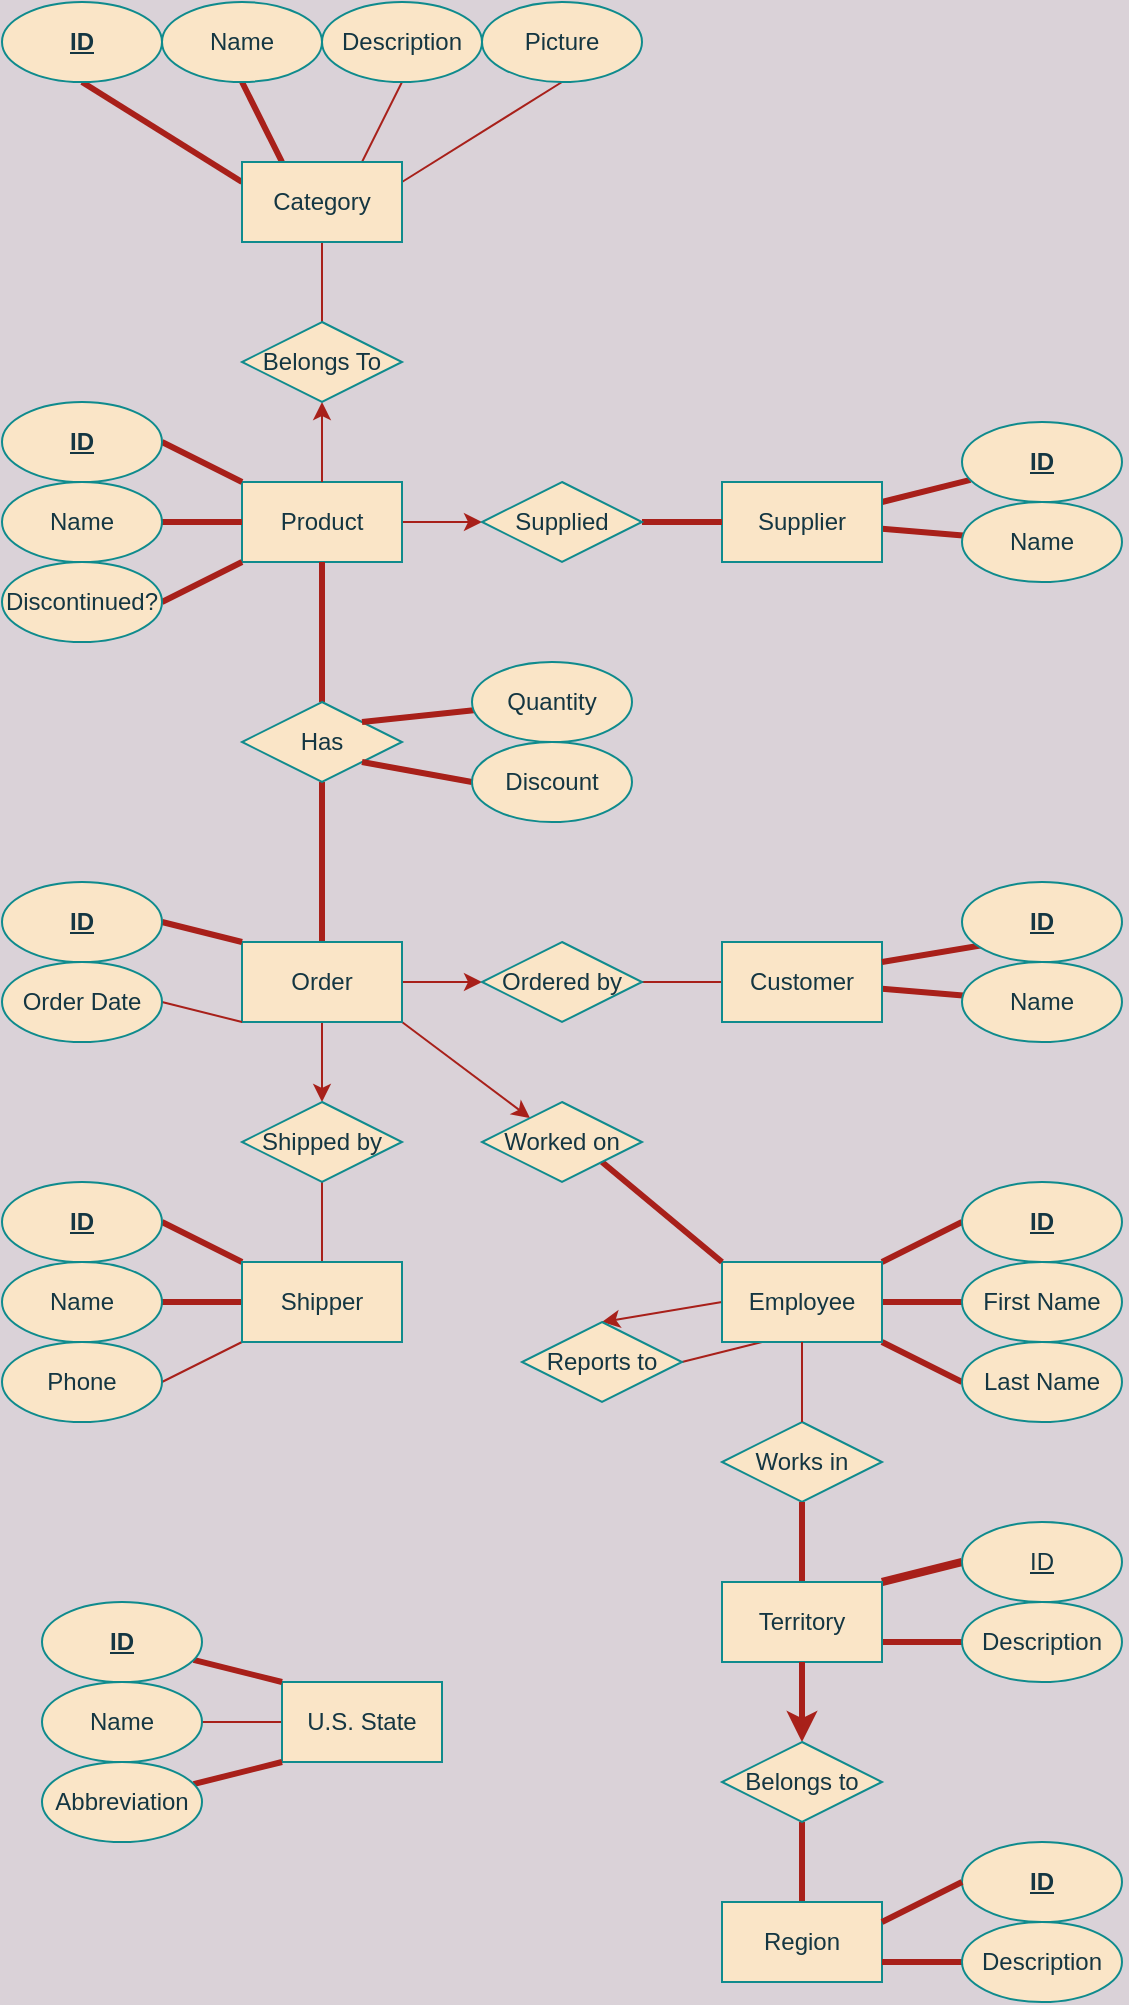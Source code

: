 <mxfile>
    <diagram id="SIc_my327JXkKtdNBkHx" name="Page-1">
        <mxGraphModel dx="1168" dy="1822" grid="1" gridSize="10" guides="1" tooltips="1" connect="1" arrows="1" fold="1" page="0" pageScale="1" pageWidth="850" pageHeight="1100" background="#DAD2D8" math="0" shadow="0">
            <root>
                <mxCell id="0"/>
                <mxCell id="1" parent="0"/>
                <mxCell id="254" value="" style="edgeStyle=orthogonalEdgeStyle;rounded=0;orthogonalLoop=1;jettySize=auto;html=1;startArrow=none;startFill=0;endArrow=classic;endFill=1;strokeWidth=1;labelBackgroundColor=#DAD2D8;strokeColor=#A8201A;fontColor=#143642;" edge="1" parent="1" source="72" target="230">
                    <mxGeometry relative="1" as="geometry"/>
                </mxCell>
                <mxCell id="72" value="Product" style="rounded=0;whiteSpace=wrap;html=1;fillColor=#FAE5C7;strokeColor=#0F8B8D;fontColor=#143642;" parent="1" vertex="1">
                    <mxGeometry x="-480" y="-830" width="80" height="40" as="geometry"/>
                </mxCell>
                <mxCell id="84" style="edgeStyle=none;rounded=0;orthogonalLoop=1;jettySize=auto;html=1;exitX=1;exitY=0.5;exitDx=0;exitDy=0;entryX=0;entryY=0;entryDx=0;entryDy=0;startArrow=none;startFill=0;endArrow=none;endFill=0;strokeColor=#A8201A;strokeWidth=3;labelBackgroundColor=#DAD2D8;fontColor=#143642;" parent="1" source="79" target="72" edge="1">
                    <mxGeometry relative="1" as="geometry"/>
                </mxCell>
                <mxCell id="79" value="&lt;u&gt;&lt;b&gt;ID&lt;/b&gt;&lt;/u&gt;" style="ellipse;whiteSpace=wrap;html=1;fillColor=#FAE5C7;strokeColor=#0F8B8D;fontColor=#143642;" parent="1" vertex="1">
                    <mxGeometry x="-600" y="-870" width="80" height="40" as="geometry"/>
                </mxCell>
                <mxCell id="83" style="edgeStyle=none;rounded=0;orthogonalLoop=1;jettySize=auto;html=1;exitX=1;exitY=0.5;exitDx=0;exitDy=0;entryX=0;entryY=1;entryDx=0;entryDy=0;startArrow=none;startFill=0;endArrow=none;endFill=0;strokeColor=#A8201A;strokeWidth=3;labelBackgroundColor=#DAD2D8;fontColor=#143642;" parent="1" source="80" target="72" edge="1">
                    <mxGeometry relative="1" as="geometry"/>
                </mxCell>
                <mxCell id="80" value="Discontinued?" style="ellipse;whiteSpace=wrap;html=1;fillColor=#FAE5C7;strokeColor=#0F8B8D;fontColor=#143642;" parent="1" vertex="1">
                    <mxGeometry x="-600" y="-790" width="80" height="40" as="geometry"/>
                </mxCell>
                <mxCell id="82" style="edgeStyle=none;rounded=0;orthogonalLoop=1;jettySize=auto;html=1;exitX=1;exitY=0.5;exitDx=0;exitDy=0;entryX=0;entryY=0.5;entryDx=0;entryDy=0;startArrow=none;startFill=0;endArrow=none;endFill=0;strokeColor=#A8201A;strokeWidth=3;labelBackgroundColor=#DAD2D8;fontColor=#143642;" parent="1" source="81" target="72" edge="1">
                    <mxGeometry relative="1" as="geometry"/>
                </mxCell>
                <mxCell id="81" value="Name" style="ellipse;whiteSpace=wrap;html=1;fillColor=#FAE5C7;strokeColor=#0F8B8D;fontColor=#143642;" parent="1" vertex="1">
                    <mxGeometry x="-600" y="-830" width="80" height="40" as="geometry"/>
                </mxCell>
                <mxCell id="115" value="" style="edgeStyle=orthogonalEdgeStyle;rounded=0;orthogonalLoop=1;jettySize=auto;html=1;endArrow=none;endFill=0;startArrow=classic;startFill=1;labelBackgroundColor=#DAD2D8;strokeColor=#A8201A;fontColor=#143642;" parent="1" source="93" target="72" edge="1">
                    <mxGeometry relative="1" as="geometry"/>
                </mxCell>
                <mxCell id="116" value="" style="edgeStyle=orthogonalEdgeStyle;rounded=0;orthogonalLoop=1;jettySize=auto;html=1;endArrow=none;endFill=0;labelBackgroundColor=#DAD2D8;strokeColor=#A8201A;fontColor=#143642;" parent="1" source="93" target="95" edge="1">
                    <mxGeometry relative="1" as="geometry"/>
                </mxCell>
                <mxCell id="93" value="Belongs To" style="rhombus;whiteSpace=wrap;html=1;fillColor=#FAE5C7;strokeColor=#0F8B8D;fontColor=#143642;" parent="1" vertex="1">
                    <mxGeometry x="-480" y="-910" width="80" height="40" as="geometry"/>
                </mxCell>
                <mxCell id="100" style="edgeStyle=none;rounded=0;orthogonalLoop=1;jettySize=auto;html=1;exitX=0.25;exitY=0;exitDx=0;exitDy=0;entryX=0.5;entryY=1;entryDx=0;entryDy=0;startArrow=none;startFill=0;endArrow=none;endFill=0;strokeColor=#A8201A;strokeWidth=3;labelBackgroundColor=#DAD2D8;fontColor=#143642;" parent="1" source="95" target="98" edge="1">
                    <mxGeometry relative="1" as="geometry"/>
                </mxCell>
                <mxCell id="101" style="edgeStyle=none;rounded=0;orthogonalLoop=1;jettySize=auto;html=1;exitX=0.75;exitY=0;exitDx=0;exitDy=0;entryX=0.5;entryY=1;entryDx=0;entryDy=0;startArrow=none;startFill=0;endArrow=none;endFill=0;strokeColor=#A8201A;strokeWidth=1;labelBackgroundColor=#DAD2D8;fontColor=#143642;" parent="1" source="95" target="97" edge="1">
                    <mxGeometry relative="1" as="geometry"/>
                </mxCell>
                <mxCell id="102" style="edgeStyle=none;rounded=0;orthogonalLoop=1;jettySize=auto;html=1;exitX=1;exitY=0.25;exitDx=0;exitDy=0;entryX=0.5;entryY=1;entryDx=0;entryDy=0;startArrow=none;startFill=0;endArrow=none;endFill=0;strokeColor=#A8201A;strokeWidth=1;labelBackgroundColor=#DAD2D8;fontColor=#143642;" parent="1" source="95" target="99" edge="1">
                    <mxGeometry relative="1" as="geometry"/>
                </mxCell>
                <mxCell id="103" style="edgeStyle=none;rounded=0;orthogonalLoop=1;jettySize=auto;html=1;exitX=0;exitY=0.25;exitDx=0;exitDy=0;entryX=0.5;entryY=1;entryDx=0;entryDy=0;startArrow=none;startFill=0;endArrow=none;endFill=0;strokeColor=#A8201A;strokeWidth=3;labelBackgroundColor=#DAD2D8;fontColor=#143642;" parent="1" source="95" target="96" edge="1">
                    <mxGeometry relative="1" as="geometry"/>
                </mxCell>
                <mxCell id="95" value="Category" style="rounded=0;whiteSpace=wrap;html=1;fillColor=#FAE5C7;strokeColor=#0F8B8D;fontColor=#143642;" parent="1" vertex="1">
                    <mxGeometry x="-480" y="-990" width="80" height="40" as="geometry"/>
                </mxCell>
                <mxCell id="96" value="&lt;u&gt;&lt;b&gt;ID&lt;/b&gt;&lt;/u&gt;" style="ellipse;whiteSpace=wrap;html=1;fillColor=#FAE5C7;strokeColor=#0F8B8D;fontColor=#143642;" parent="1" vertex="1">
                    <mxGeometry x="-600" y="-1070" width="80" height="40" as="geometry"/>
                </mxCell>
                <mxCell id="97" value="Description" style="ellipse;whiteSpace=wrap;html=1;fillColor=#FAE5C7;strokeColor=#0F8B8D;fontColor=#143642;" parent="1" vertex="1">
                    <mxGeometry x="-440" y="-1070" width="80" height="40" as="geometry"/>
                </mxCell>
                <mxCell id="98" value="Name" style="ellipse;whiteSpace=wrap;html=1;fillColor=#FAE5C7;strokeColor=#0F8B8D;fontColor=#143642;" parent="1" vertex="1">
                    <mxGeometry x="-520" y="-1070" width="80" height="40" as="geometry"/>
                </mxCell>
                <mxCell id="99" value="Picture" style="ellipse;whiteSpace=wrap;html=1;fillColor=#FAE5C7;strokeColor=#0F8B8D;fontColor=#143642;" parent="1" vertex="1">
                    <mxGeometry x="-360" y="-1070" width="80" height="40" as="geometry"/>
                </mxCell>
                <mxCell id="201" value="" style="edgeStyle=orthogonalEdgeStyle;rounded=0;orthogonalLoop=1;jettySize=auto;html=1;endArrow=none;endFill=0;strokeWidth=1;labelBackgroundColor=#DAD2D8;strokeColor=#A8201A;fontColor=#143642;" edge="1" parent="1" source="121" target="135">
                    <mxGeometry relative="1" as="geometry"/>
                </mxCell>
                <mxCell id="225" value="" style="edgeStyle=none;rounded=0;orthogonalLoop=1;jettySize=auto;html=1;endArrow=none;endFill=0;strokeWidth=3;labelBackgroundColor=#DAD2D8;strokeColor=#A8201A;fontColor=#143642;" edge="1" parent="1" source="121" target="127">
                    <mxGeometry relative="1" as="geometry"/>
                </mxCell>
                <mxCell id="121" value="Customer" style="rounded=0;whiteSpace=wrap;html=1;fillColor=#FAE5C7;strokeColor=#0F8B8D;fontColor=#143642;" vertex="1" parent="1">
                    <mxGeometry x="-240" y="-600" width="80" height="40" as="geometry"/>
                </mxCell>
                <mxCell id="122" style="edgeStyle=none;rounded=0;orthogonalLoop=1;jettySize=auto;html=1;exitX=1;exitY=0.5;exitDx=0;exitDy=0;entryX=1;entryY=0.25;entryDx=0;entryDy=0;startArrow=none;startFill=0;endArrow=none;endFill=0;strokeColor=#A8201A;strokeWidth=3;labelBackgroundColor=#DAD2D8;fontColor=#143642;" edge="1" parent="1" source="123" target="121">
                    <mxGeometry relative="1" as="geometry"/>
                </mxCell>
                <mxCell id="123" value="&lt;u&gt;&lt;b&gt;ID&lt;/b&gt;&lt;/u&gt;" style="ellipse;whiteSpace=wrap;html=1;fillColor=#FAE5C7;strokeColor=#0F8B8D;fontColor=#143642;" vertex="1" parent="1">
                    <mxGeometry x="-120" y="-630" width="80" height="40" as="geometry"/>
                </mxCell>
                <mxCell id="127" value="Name" style="ellipse;whiteSpace=wrap;html=1;fillColor=#FAE5C7;strokeColor=#0F8B8D;fontColor=#143642;" vertex="1" parent="1">
                    <mxGeometry x="-120" y="-590" width="80" height="40" as="geometry"/>
                </mxCell>
                <mxCell id="205" value="" style="edgeStyle=orthogonalEdgeStyle;rounded=0;orthogonalLoop=1;jettySize=auto;html=1;endArrow=classic;endFill=1;strokeWidth=1;startArrow=none;startFill=0;labelBackgroundColor=#DAD2D8;strokeColor=#A8201A;fontColor=#143642;" edge="1" parent="1" source="129" target="204">
                    <mxGeometry relative="1" as="geometry"/>
                </mxCell>
                <mxCell id="210" style="rounded=0;orthogonalLoop=1;jettySize=auto;html=1;exitX=1;exitY=1;exitDx=0;exitDy=0;endArrow=classic;endFill=1;strokeWidth=1;labelBackgroundColor=#DAD2D8;strokeColor=#A8201A;fontColor=#143642;" edge="1" parent="1" source="129" target="207">
                    <mxGeometry relative="1" as="geometry"/>
                </mxCell>
                <mxCell id="213" value="" style="edgeStyle=orthogonalEdgeStyle;rounded=0;orthogonalLoop=1;jettySize=auto;html=1;startArrow=none;startFill=0;endArrow=none;endFill=0;strokeWidth=3;labelBackgroundColor=#DAD2D8;strokeColor=#A8201A;fontColor=#143642;" edge="1" parent="1" source="129" target="212">
                    <mxGeometry relative="1" as="geometry"/>
                </mxCell>
                <mxCell id="238" value="" style="edgeStyle=none;rounded=0;orthogonalLoop=1;jettySize=auto;html=1;endArrow=classic;endFill=1;strokeWidth=1;labelBackgroundColor=#DAD2D8;strokeColor=#A8201A;fontColor=#143642;" edge="1" parent="1" source="129" target="135">
                    <mxGeometry relative="1" as="geometry"/>
                </mxCell>
                <mxCell id="129" value="Order" style="rounded=0;whiteSpace=wrap;html=1;fillColor=#FAE5C7;strokeColor=#0F8B8D;fontColor=#143642;" vertex="1" parent="1">
                    <mxGeometry x="-480" y="-600" width="80" height="40" as="geometry"/>
                </mxCell>
                <mxCell id="130" style="edgeStyle=none;rounded=0;orthogonalLoop=1;jettySize=auto;html=1;exitX=1;exitY=0.5;exitDx=0;exitDy=0;startArrow=none;startFill=0;endArrow=none;endFill=0;strokeColor=#A8201A;strokeWidth=3;entryX=0;entryY=0;entryDx=0;entryDy=0;labelBackgroundColor=#DAD2D8;fontColor=#143642;" edge="1" parent="1" source="131" target="129">
                    <mxGeometry relative="1" as="geometry">
                        <mxPoint x="-480" y="-600" as="targetPoint"/>
                    </mxGeometry>
                </mxCell>
                <mxCell id="131" value="&lt;u&gt;&lt;b&gt;ID&lt;/b&gt;&lt;/u&gt;" style="ellipse;whiteSpace=wrap;html=1;fillColor=#FAE5C7;strokeColor=#0F8B8D;fontColor=#143642;" vertex="1" parent="1">
                    <mxGeometry x="-600" y="-630" width="80" height="40" as="geometry"/>
                </mxCell>
                <mxCell id="253" style="edgeStyle=none;rounded=0;orthogonalLoop=1;jettySize=auto;html=1;entryX=0;entryY=1;entryDx=0;entryDy=0;endArrow=none;endFill=0;strokeWidth=1;exitX=1;exitY=0.5;exitDx=0;exitDy=0;labelBackgroundColor=#DAD2D8;strokeColor=#A8201A;fontColor=#143642;" edge="1" parent="1" source="133" target="129">
                    <mxGeometry relative="1" as="geometry"/>
                </mxCell>
                <mxCell id="133" value="Order Date" style="ellipse;whiteSpace=wrap;html=1;fillColor=#FAE5C7;strokeColor=#0F8B8D;fontColor=#143642;" vertex="1" parent="1">
                    <mxGeometry x="-600" y="-590" width="80" height="40" as="geometry"/>
                </mxCell>
                <mxCell id="206" value="" style="edgeStyle=none;rounded=0;orthogonalLoop=1;jettySize=auto;html=1;endArrow=none;endFill=0;strokeWidth=1;labelBackgroundColor=#DAD2D8;strokeColor=#A8201A;fontColor=#143642;" edge="1" parent="1" source="136" target="204">
                    <mxGeometry relative="1" as="geometry"/>
                </mxCell>
                <mxCell id="242" value="" style="edgeStyle=none;rounded=0;orthogonalLoop=1;jettySize=auto;html=1;endArrow=none;endFill=0;strokeWidth=3;labelBackgroundColor=#DAD2D8;strokeColor=#A8201A;fontColor=#143642;" edge="1" parent="1" source="138" target="136">
                    <mxGeometry relative="1" as="geometry"/>
                </mxCell>
                <mxCell id="138" value="Name" style="ellipse;whiteSpace=wrap;html=1;fillColor=#FAE5C7;strokeColor=#0F8B8D;fontColor=#143642;" vertex="1" parent="1">
                    <mxGeometry x="-600" y="-440" width="80" height="40" as="geometry"/>
                </mxCell>
                <mxCell id="141" style="edgeStyle=none;rounded=0;orthogonalLoop=1;jettySize=auto;html=1;exitX=1;exitY=0.5;exitDx=0;exitDy=0;entryX=0;entryY=1;entryDx=0;entryDy=0;startArrow=none;startFill=0;endArrow=none;endFill=0;strokeColor=#A8201A;strokeWidth=1;labelBackgroundColor=#DAD2D8;fontColor=#143642;" edge="1" parent="1" source="142" target="136">
                    <mxGeometry relative="1" as="geometry"/>
                </mxCell>
                <mxCell id="142" value="Phone" style="ellipse;whiteSpace=wrap;html=1;fillColor=#FAE5C7;strokeColor=#0F8B8D;fontColor=#143642;" vertex="1" parent="1">
                    <mxGeometry x="-600" y="-400" width="80" height="40" as="geometry"/>
                </mxCell>
                <mxCell id="245" value="" style="edgeStyle=none;rounded=0;orthogonalLoop=1;jettySize=auto;html=1;endArrow=none;endFill=0;strokeWidth=3;exitX=0;exitY=0.5;exitDx=0;exitDy=0;labelBackgroundColor=#DAD2D8;strokeColor=#A8201A;fontColor=#143642;" edge="1" parent="1" source="146" target="144">
                    <mxGeometry relative="1" as="geometry"/>
                </mxCell>
                <mxCell id="146" value="&lt;u&gt;&lt;b&gt;ID&lt;/b&gt;&lt;/u&gt;" style="ellipse;whiteSpace=wrap;html=1;fillColor=#FAE5C7;strokeColor=#0F8B8D;fontColor=#143642;" vertex="1" parent="1">
                    <mxGeometry x="-120" y="-480" width="80" height="40" as="geometry"/>
                </mxCell>
                <mxCell id="247" style="edgeStyle=none;rounded=0;orthogonalLoop=1;jettySize=auto;html=1;entryX=1;entryY=1;entryDx=0;entryDy=0;endArrow=none;endFill=0;strokeWidth=3;exitX=0;exitY=0.5;exitDx=0;exitDy=0;labelBackgroundColor=#DAD2D8;strokeColor=#A8201A;fontColor=#143642;" edge="1" parent="1" source="148" target="144">
                    <mxGeometry relative="1" as="geometry"/>
                </mxCell>
                <mxCell id="148" value="Last Name" style="ellipse;whiteSpace=wrap;html=1;fillColor=#FAE5C7;strokeColor=#0F8B8D;fontColor=#143642;" vertex="1" parent="1">
                    <mxGeometry x="-120" y="-400" width="80" height="40" as="geometry"/>
                </mxCell>
                <mxCell id="149" style="edgeStyle=none;rounded=0;orthogonalLoop=1;jettySize=auto;html=1;exitX=1;exitY=0.5;exitDx=0;exitDy=0;startArrow=none;startFill=0;endArrow=none;endFill=0;strokeColor=#A8201A;strokeWidth=3;entryX=1;entryY=0.5;entryDx=0;entryDy=0;labelBackgroundColor=#DAD2D8;fontColor=#143642;" edge="1" parent="1" source="150" target="144">
                    <mxGeometry relative="1" as="geometry">
                        <mxPoint x="-155" y="-420" as="targetPoint"/>
                    </mxGeometry>
                </mxCell>
                <mxCell id="150" value="First Name" style="ellipse;whiteSpace=wrap;html=1;fillColor=#FAE5C7;strokeColor=#0F8B8D;fontColor=#143642;" vertex="1" parent="1">
                    <mxGeometry x="-120" y="-440" width="80" height="40" as="geometry"/>
                </mxCell>
                <mxCell id="227" value="" style="edgeStyle=none;rounded=0;orthogonalLoop=1;jettySize=auto;html=1;endArrow=none;endFill=0;strokeWidth=3;labelBackgroundColor=#DAD2D8;strokeColor=#A8201A;fontColor=#143642;" edge="1" parent="1" source="152" target="154">
                    <mxGeometry relative="1" as="geometry"/>
                </mxCell>
                <mxCell id="234" value="" style="edgeStyle=none;rounded=0;orthogonalLoop=1;jettySize=auto;html=1;endArrow=none;endFill=0;strokeWidth=3;labelBackgroundColor=#DAD2D8;strokeColor=#A8201A;fontColor=#143642;" edge="1" parent="1" source="152" target="233">
                    <mxGeometry relative="1" as="geometry"/>
                </mxCell>
                <mxCell id="152" value="Supplier" style="rounded=0;whiteSpace=wrap;html=1;fillColor=#FAE5C7;strokeColor=#0F8B8D;fontColor=#143642;" vertex="1" parent="1">
                    <mxGeometry x="-240" y="-830" width="80" height="40" as="geometry"/>
                </mxCell>
                <mxCell id="154" value="&lt;u&gt;&lt;b&gt;ID&lt;/b&gt;&lt;/u&gt;" style="ellipse;whiteSpace=wrap;html=1;fillColor=#FAE5C7;strokeColor=#0F8B8D;fontColor=#143642;" vertex="1" parent="1">
                    <mxGeometry x="-120" y="-860" width="80" height="40" as="geometry"/>
                </mxCell>
                <mxCell id="195" style="edgeStyle=orthogonalEdgeStyle;rounded=0;orthogonalLoop=1;jettySize=auto;html=1;endArrow=none;endFill=0;strokeWidth=1;labelBackgroundColor=#DAD2D8;strokeColor=#A8201A;fontColor=#143642;" edge="1" parent="1" source="158" target="179">
                    <mxGeometry relative="1" as="geometry"/>
                </mxCell>
                <mxCell id="188" style="rounded=0;orthogonalLoop=1;jettySize=auto;html=1;exitX=1;exitY=0;exitDx=0;exitDy=0;entryX=0;entryY=0.5;entryDx=0;entryDy=0;endArrow=none;endFill=0;strokeWidth=4;labelBackgroundColor=#DAD2D8;strokeColor=#A8201A;fontColor=#143642;" edge="1" parent="1" source="160" target="185">
                    <mxGeometry relative="1" as="geometry"/>
                </mxCell>
                <mxCell id="163" style="edgeStyle=none;rounded=0;orthogonalLoop=1;jettySize=auto;html=1;exitX=0;exitY=0.5;exitDx=0;exitDy=0;entryX=1;entryY=0.75;entryDx=0;entryDy=0;startArrow=none;startFill=0;endArrow=none;endFill=0;strokeColor=#A8201A;strokeWidth=3;labelBackgroundColor=#DAD2D8;fontColor=#143642;" edge="1" parent="1" source="164" target="160">
                    <mxGeometry relative="1" as="geometry"/>
                </mxCell>
                <mxCell id="164" value="Description" style="ellipse;whiteSpace=wrap;html=1;fillColor=#FAE5C7;strokeColor=#0F8B8D;fontColor=#143642;" vertex="1" parent="1">
                    <mxGeometry x="-120" y="-270" width="80" height="40" as="geometry"/>
                </mxCell>
                <mxCell id="221" value="" style="edgeStyle=none;rounded=0;orthogonalLoop=1;jettySize=auto;html=1;endArrow=none;endFill=0;strokeWidth=3;labelBackgroundColor=#DAD2D8;strokeColor=#A8201A;fontColor=#143642;" edge="1" parent="1" source="169" target="216">
                    <mxGeometry relative="1" as="geometry"/>
                </mxCell>
                <mxCell id="169" value="Region" style="rounded=0;whiteSpace=wrap;html=1;fillColor=#FAE5C7;strokeColor=#0F8B8D;fontColor=#143642;" vertex="1" parent="1">
                    <mxGeometry x="-240" y="-120" width="80" height="40" as="geometry"/>
                </mxCell>
                <mxCell id="239" style="rounded=0;orthogonalLoop=1;jettySize=auto;html=1;exitX=0;exitY=0.5;exitDx=0;exitDy=0;entryX=0.5;entryY=0;entryDx=0;entryDy=0;endArrow=classic;endFill=1;strokeWidth=1;startArrow=none;startFill=0;labelBackgroundColor=#DAD2D8;strokeColor=#A8201A;fontColor=#143642;" edge="1" parent="1" source="144" target="235">
                    <mxGeometry relative="1" as="geometry"/>
                </mxCell>
                <mxCell id="241" style="rounded=0;orthogonalLoop=1;jettySize=auto;html=1;exitX=0.25;exitY=1;exitDx=0;exitDy=0;entryX=1;entryY=0.5;entryDx=0;entryDy=0;startArrow=none;startFill=0;endArrow=none;endFill=0;labelBackgroundColor=#DAD2D8;strokeColor=#A8201A;fontColor=#143642;" edge="1" parent="1" source="144" target="235">
                    <mxGeometry relative="1" as="geometry"/>
                </mxCell>
                <mxCell id="144" value="Employee" style="rounded=0;whiteSpace=wrap;html=1;fillColor=#FAE5C7;strokeColor=#0F8B8D;fontColor=#143642;" vertex="1" parent="1">
                    <mxGeometry x="-240" y="-440" width="80" height="40" as="geometry"/>
                </mxCell>
                <mxCell id="178" value="" style="rounded=0;orthogonalLoop=1;jettySize=auto;html=1;endArrow=none;endFill=0;strokeWidth=3;exitX=1;exitY=0.5;exitDx=0;exitDy=0;entryX=1;entryY=0.75;entryDx=0;entryDy=0;labelBackgroundColor=#DAD2D8;strokeColor=#A8201A;fontColor=#143642;" edge="1" parent="1" source="171" target="169">
                    <mxGeometry relative="1" as="geometry"/>
                </mxCell>
                <mxCell id="179" value="U.S. State" style="rounded=0;whiteSpace=wrap;html=1;fillColor=#FAE5C7;strokeColor=#0F8B8D;fontColor=#143642;" vertex="1" parent="1">
                    <mxGeometry x="-460" y="-230" width="80" height="40" as="geometry"/>
                </mxCell>
                <mxCell id="171" value="Description" style="ellipse;whiteSpace=wrap;html=1;fillColor=#FAE5C7;strokeColor=#0F8B8D;fontColor=#143642;" vertex="1" parent="1">
                    <mxGeometry x="-120" y="-110" width="80" height="40" as="geometry"/>
                </mxCell>
                <mxCell id="196" style="rounded=0;orthogonalLoop=1;jettySize=auto;html=1;entryX=0;entryY=1;entryDx=0;entryDy=0;endArrow=none;endFill=0;strokeWidth=3;labelBackgroundColor=#DAD2D8;strokeColor=#A8201A;fontColor=#143642;" edge="1" parent="1" source="182" target="179">
                    <mxGeometry relative="1" as="geometry"/>
                </mxCell>
                <mxCell id="211" style="rounded=0;orthogonalLoop=1;jettySize=auto;html=1;exitX=1;exitY=1;exitDx=0;exitDy=0;entryX=0;entryY=0;entryDx=0;entryDy=0;endArrow=none;endFill=0;strokeWidth=3;labelBackgroundColor=#DAD2D8;strokeColor=#A8201A;fontColor=#143642;" edge="1" parent="1" source="207" target="144">
                    <mxGeometry relative="1" as="geometry"/>
                </mxCell>
                <mxCell id="207" value="Worked on" style="rhombus;whiteSpace=wrap;html=1;fillColor=#FAE5C7;strokeColor=#0F8B8D;fontColor=#143642;" vertex="1" parent="1">
                    <mxGeometry x="-360" y="-520" width="80" height="40" as="geometry"/>
                </mxCell>
                <mxCell id="182" value="Abbreviation" style="ellipse;whiteSpace=wrap;html=1;fillColor=#FAE5C7;strokeColor=#0F8B8D;fontColor=#143642;" vertex="1" parent="1">
                    <mxGeometry x="-580" y="-190" width="80" height="40" as="geometry"/>
                </mxCell>
                <mxCell id="198" value="Works in" style="rhombus;whiteSpace=wrap;html=1;fillColor=#FAE5C7;strokeColor=#0F8B8D;fontColor=#143642;" vertex="1" parent="1">
                    <mxGeometry x="-240" y="-360" width="80" height="40" as="geometry"/>
                </mxCell>
                <mxCell id="185" value="&lt;u&gt;ID&lt;/u&gt;" style="ellipse;whiteSpace=wrap;html=1;fillColor=#FAE5C7;strokeColor=#0F8B8D;fontColor=#143642;" vertex="1" parent="1">
                    <mxGeometry x="-120" y="-310" width="80" height="40" as="geometry"/>
                </mxCell>
                <mxCell id="186" style="edgeStyle=none;rounded=0;orthogonalLoop=1;jettySize=auto;html=1;exitX=1;exitY=0.5;exitDx=0;exitDy=0;entryX=0;entryY=0;entryDx=0;entryDy=0;startArrow=none;startFill=0;endArrow=none;endFill=0;strokeColor=#A8201A;strokeWidth=3;labelBackgroundColor=#DAD2D8;fontColor=#143642;" edge="1" parent="1" source="187" target="136">
                    <mxGeometry relative="1" as="geometry">
                        <mxPoint x="-510" y="-480" as="targetPoint"/>
                    </mxGeometry>
                </mxCell>
                <mxCell id="187" value="&lt;u&gt;&lt;b&gt;ID&lt;/b&gt;&lt;/u&gt;" style="ellipse;whiteSpace=wrap;html=1;fillColor=#FAE5C7;strokeColor=#0F8B8D;fontColor=#143642;" vertex="1" parent="1">
                    <mxGeometry x="-600" y="-480" width="80" height="40" as="geometry"/>
                </mxCell>
                <mxCell id="197" style="edgeStyle=none;rounded=0;orthogonalLoop=1;jettySize=auto;html=1;entryX=0;entryY=0;entryDx=0;entryDy=0;endArrow=none;endFill=0;strokeWidth=3;labelBackgroundColor=#DAD2D8;strokeColor=#A8201A;fontColor=#143642;" edge="1" parent="1" source="190" target="179">
                    <mxGeometry relative="1" as="geometry"/>
                </mxCell>
                <mxCell id="204" value="Shipped by" style="rhombus;whiteSpace=wrap;html=1;fillColor=#FAE5C7;strokeColor=#0F8B8D;fontColor=#143642;" vertex="1" parent="1">
                    <mxGeometry x="-480" y="-520" width="80" height="40" as="geometry"/>
                </mxCell>
                <mxCell id="199" style="edgeStyle=orthogonalEdgeStyle;rounded=0;orthogonalLoop=1;jettySize=auto;html=1;exitX=0.5;exitY=0;exitDx=0;exitDy=0;entryX=0.5;entryY=1;entryDx=0;entryDy=0;endArrow=none;endFill=0;strokeWidth=3;labelBackgroundColor=#DAD2D8;strokeColor=#A8201A;fontColor=#143642;" edge="1" parent="1" source="160" target="198">
                    <mxGeometry relative="1" as="geometry"/>
                </mxCell>
                <mxCell id="135" value="Ordered by" style="rhombus;whiteSpace=wrap;html=1;fillColor=#FAE5C7;strokeColor=#0F8B8D;fontColor=#143642;" vertex="1" parent="1">
                    <mxGeometry x="-360" y="-600" width="80" height="40" as="geometry"/>
                </mxCell>
                <mxCell id="202" style="edgeStyle=orthogonalEdgeStyle;rounded=0;orthogonalLoop=1;jettySize=auto;html=1;exitX=0.5;exitY=0;exitDx=0;exitDy=0;entryX=0.5;entryY=1;entryDx=0;entryDy=0;endArrow=none;endFill=0;strokeWidth=1;labelBackgroundColor=#DAD2D8;strokeColor=#A8201A;fontColor=#143642;" edge="1" parent="1" source="198" target="144">
                    <mxGeometry relative="1" as="geometry"/>
                </mxCell>
                <mxCell id="158" value="Name" style="ellipse;whiteSpace=wrap;html=1;fillColor=#FAE5C7;strokeColor=#0F8B8D;fontColor=#143642;" vertex="1" parent="1">
                    <mxGeometry x="-580" y="-230" width="80" height="40" as="geometry"/>
                </mxCell>
                <mxCell id="160" value="Territory" style="rounded=0;whiteSpace=wrap;html=1;fillColor=#FAE5C7;strokeColor=#0F8B8D;fontColor=#143642;" vertex="1" parent="1">
                    <mxGeometry x="-240" y="-280" width="80" height="40" as="geometry"/>
                </mxCell>
                <mxCell id="136" value="Shipper" style="rounded=0;whiteSpace=wrap;html=1;fillColor=#FAE5C7;strokeColor=#0F8B8D;fontColor=#143642;" vertex="1" parent="1">
                    <mxGeometry x="-480" y="-440" width="80" height="40" as="geometry"/>
                </mxCell>
                <mxCell id="208" value="&lt;b&gt;&lt;u&gt;ID&lt;/u&gt;&lt;/b&gt;" style="ellipse;whiteSpace=wrap;html=1;fillColor=#FAE5C7;strokeColor=#0F8B8D;fontColor=#143642;" vertex="1" parent="1">
                    <mxGeometry x="-120" y="-150" width="80" height="40" as="geometry"/>
                </mxCell>
                <mxCell id="209" style="rounded=0;orthogonalLoop=1;jettySize=auto;html=1;entryX=1;entryY=0.25;entryDx=0;entryDy=0;startArrow=none;startFill=0;endArrow=none;endFill=0;strokeWidth=3;exitX=0;exitY=0.5;exitDx=0;exitDy=0;labelBackgroundColor=#DAD2D8;strokeColor=#A8201A;fontColor=#143642;" edge="1" parent="1" source="208" target="169">
                    <mxGeometry relative="1" as="geometry"/>
                </mxCell>
                <mxCell id="190" value="&lt;b&gt;&lt;u&gt;ID&lt;/u&gt;&lt;/b&gt;" style="ellipse;whiteSpace=wrap;html=1;fillColor=#FAE5C7;strokeColor=#0F8B8D;fontColor=#143642;" vertex="1" parent="1">
                    <mxGeometry x="-580" y="-270" width="80" height="40" as="geometry"/>
                </mxCell>
                <mxCell id="215" style="edgeStyle=orthogonalEdgeStyle;rounded=0;orthogonalLoop=1;jettySize=auto;html=1;exitX=0.5;exitY=0;exitDx=0;exitDy=0;entryX=0.5;entryY=1;entryDx=0;entryDy=0;startArrow=none;startFill=0;endArrow=none;endFill=0;strokeWidth=3;labelBackgroundColor=#DAD2D8;strokeColor=#A8201A;fontColor=#143642;" edge="1" parent="1" source="212" target="72">
                    <mxGeometry relative="1" as="geometry">
                        <mxPoint x="-440" y="-750" as="sourcePoint"/>
                    </mxGeometry>
                </mxCell>
                <mxCell id="212" value="Has" style="rhombus;whiteSpace=wrap;html=1;fillColor=#FAE5C7;strokeColor=#0F8B8D;fontColor=#143642;" vertex="1" parent="1">
                    <mxGeometry x="-480" y="-720" width="80" height="40" as="geometry"/>
                </mxCell>
                <mxCell id="218" value="" style="edgeStyle=none;rounded=0;orthogonalLoop=1;jettySize=auto;html=1;endArrow=none;endFill=0;strokeWidth=3;startArrow=classic;startFill=1;labelBackgroundColor=#DAD2D8;strokeColor=#A8201A;fontColor=#143642;" edge="1" parent="1" source="216" target="160">
                    <mxGeometry relative="1" as="geometry"/>
                </mxCell>
                <mxCell id="216" value="Belongs to" style="rhombus;whiteSpace=wrap;html=1;fillColor=#FAE5C7;strokeColor=#0F8B8D;fontColor=#143642;" vertex="1" parent="1">
                    <mxGeometry x="-240" y="-200" width="80" height="40" as="geometry"/>
                </mxCell>
                <mxCell id="255" value="" style="edgeStyle=none;rounded=0;orthogonalLoop=1;jettySize=auto;html=1;endArrow=none;endFill=0;strokeWidth=3;labelBackgroundColor=#DAD2D8;strokeColor=#A8201A;fontColor=#143642;" edge="1" parent="1" source="230" target="152">
                    <mxGeometry relative="1" as="geometry"/>
                </mxCell>
                <mxCell id="230" value="Supplied" style="rhombus;whiteSpace=wrap;html=1;fillColor=#FAE5C7;strokeColor=#0F8B8D;fontColor=#143642;" vertex="1" parent="1">
                    <mxGeometry x="-360" y="-830" width="80" height="40" as="geometry"/>
                </mxCell>
                <mxCell id="233" value="Name" style="ellipse;whiteSpace=wrap;html=1;fillColor=#FAE5C7;strokeColor=#0F8B8D;fontColor=#143642;" vertex="1" parent="1">
                    <mxGeometry x="-120" y="-820" width="80" height="40" as="geometry"/>
                </mxCell>
                <mxCell id="235" value="Reports to" style="rhombus;whiteSpace=wrap;html=1;fillColor=#FAE5C7;strokeColor=#0F8B8D;fontColor=#143642;" vertex="1" parent="1">
                    <mxGeometry x="-340" y="-410" width="80" height="40" as="geometry"/>
                </mxCell>
                <mxCell id="252" style="edgeStyle=none;rounded=0;orthogonalLoop=1;jettySize=auto;html=1;entryX=1;entryY=0;entryDx=0;entryDy=0;endArrow=none;endFill=0;strokeWidth=3;labelBackgroundColor=#DAD2D8;strokeColor=#A8201A;fontColor=#143642;" edge="1" parent="1" source="248" target="212">
                    <mxGeometry relative="1" as="geometry">
                        <mxPoint x="-245" y="-710" as="targetPoint"/>
                    </mxGeometry>
                </mxCell>
                <mxCell id="248" value="Quantity" style="ellipse;whiteSpace=wrap;html=1;fillColor=#FAE5C7;strokeColor=#0F8B8D;fontColor=#143642;" vertex="1" parent="1">
                    <mxGeometry x="-365" y="-740" width="80" height="40" as="geometry"/>
                </mxCell>
                <mxCell id="251" style="rounded=0;orthogonalLoop=1;jettySize=auto;html=1;exitX=0;exitY=0.5;exitDx=0;exitDy=0;startArrow=none;startFill=0;endArrow=none;endFill=0;strokeWidth=3;entryX=1;entryY=1;entryDx=0;entryDy=0;labelBackgroundColor=#DAD2D8;strokeColor=#A8201A;fontColor=#143642;" edge="1" parent="1" source="250" target="212">
                    <mxGeometry relative="1" as="geometry">
                        <mxPoint x="-385" y="-700" as="targetPoint"/>
                    </mxGeometry>
                </mxCell>
                <mxCell id="250" value="Discount" style="ellipse;whiteSpace=wrap;html=1;fillColor=#FAE5C7;strokeColor=#0F8B8D;fontColor=#143642;" vertex="1" parent="1">
                    <mxGeometry x="-365" y="-700" width="80" height="40" as="geometry"/>
                </mxCell>
            </root>
        </mxGraphModel>
    </diagram>
</mxfile>